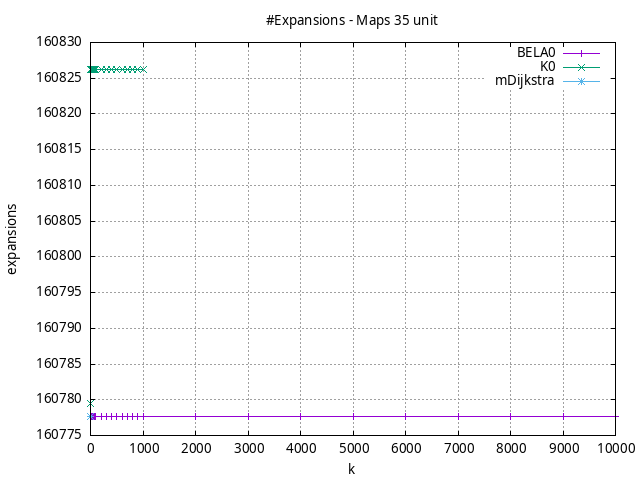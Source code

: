 #!/usr/bin/gnuplot
# -*- coding: utf-8 -*-
#
# results/maps/unit/35/random512-35.brute-force.unit.expansions.gnuplot
#
# Started on 04/03/2024 23:09:53
# Author: Carlos Linares López
set grid
set xlabel "k"
set ylabel "expansions"

set title "#Expansions - Maps 35 unit"

set terminal png enhanced font "Ariel,10"
set output 'random512-35.brute-force.unit.expansions.png'

plot "-" title "BELA0"      with linesp, "-" title "K0"      with linesp, "-" title "mDijkstra"      with linesp

	1 160777.6
	2 160777.6
	3 160777.6
	4 160777.6
	5 160777.6
	6 160777.6
	7 160777.6
	8 160777.6
	9 160777.6
	10 160777.6
	20 160777.6
	30 160777.6
	40 160777.6
	50 160777.6
	60 160777.6
	70 160777.6
	80 160777.6
	90 160777.6
	100 160777.6
	200 160777.6
	300 160777.6
	400 160777.6
	500 160777.6
	600 160777.6
	700 160777.6
	800 160777.6
	900 160777.6
	1000 160777.6
	2000 160777.6
	3000 160777.6
	4000 160777.6
	5000 160777.6
	6000 160777.6
	7000 160777.6
	8000 160777.6
	9000 160777.6
	10000 160777.6
end
	1 160779.52
	2 160826.2
	3 160826.2
	4 160826.2
	5 160826.2
	6 160826.2
	7 160826.2
	8 160826.2
	9 160826.2
	10 160826.2
	20 160826.2
	30 160826.2
	40 160826.2
	50 160826.2
	60 160826.2
	70 160826.2
	80 160826.2
	90 160826.2
	100 160826.2
	200 160826.2
	300 160826.2
	400 160826.2
	500 160826.2
	600 160826.2
	700 160826.2
	800 160826.2
	900 160826.2
	1000 160826.2
end
	1 160777.6
end
